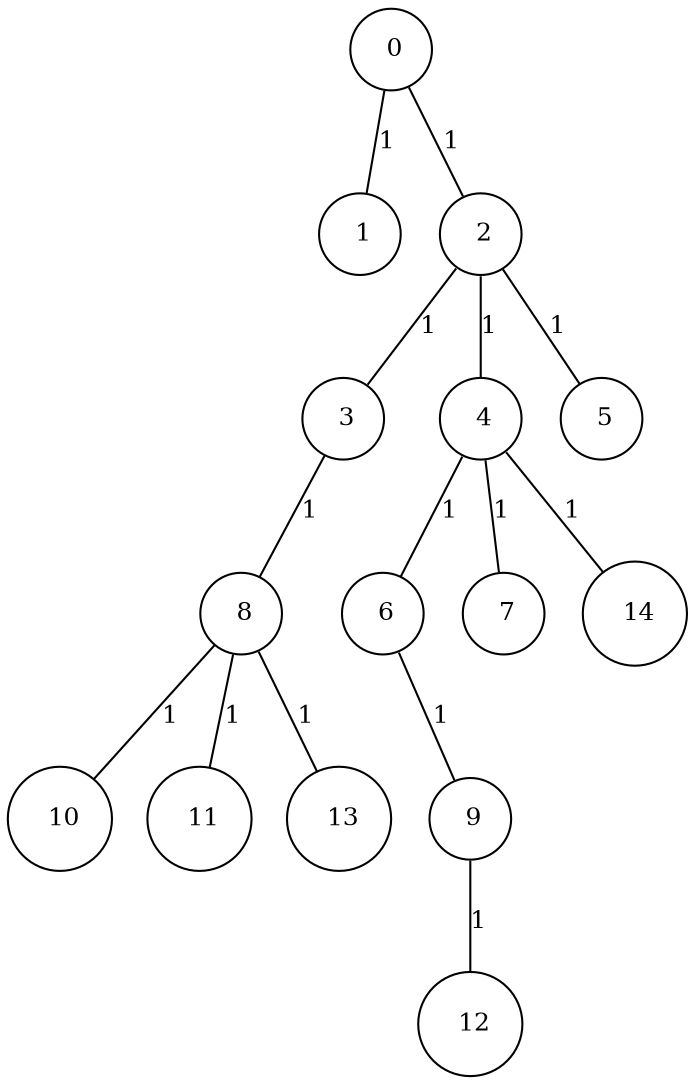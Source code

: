graph G {
size="8.5,11;"
ratio = "expand;"
fixedsize="true;"
overlap="scale;"
node[shape=circle,width=.12,hight=.12,fontsize=12]
edge[fontsize=12]

0[label=" 0" color=black, pos="2.4438104,2.2009852!"];
1[label=" 1" color=black, pos="0.89005535,0.90357395!"];
2[label=" 2" color=black, pos="1.4804709,0.11107571!"];
3[label=" 3" color=black, pos="1.9464644,2.4693104!"];
4[label=" 4" color=black, pos="2.9445629,0.89798359!"];
5[label=" 5" color=black, pos="2.4923746,1.5130911!"];
6[label=" 6" color=black, pos="0.71320397,1.5250377!"];
7[label=" 7" color=black, pos="1.5418946,0.82962405!"];
8[label=" 8" color=black, pos="0.22796021,2.2029156!"];
9[label=" 9" color=black, pos="2.3934033,0.70605002!"];
10[label=" 10" color=black, pos="0.66838402,2.3597532!"];
11[label=" 11" color=black, pos="0.34874368,0.074813!"];
12[label=" 12" color=black, pos="0.086277019,1.9041303!"];
13[label=" 13" color=black, pos="1.7777563,1.8921749!"];
14[label=" 14" color=black, pos="0.35020245,1.7916926!"];
0--1[label="1"]
0--2[label="1"]
2--3[label="1"]
2--4[label="1"]
2--5[label="1"]
3--8[label="1"]
4--6[label="1"]
4--7[label="1"]
4--14[label="1"]
6--9[label="1"]
8--10[label="1"]
8--11[label="1"]
8--13[label="1"]
9--12[label="1"]

}
